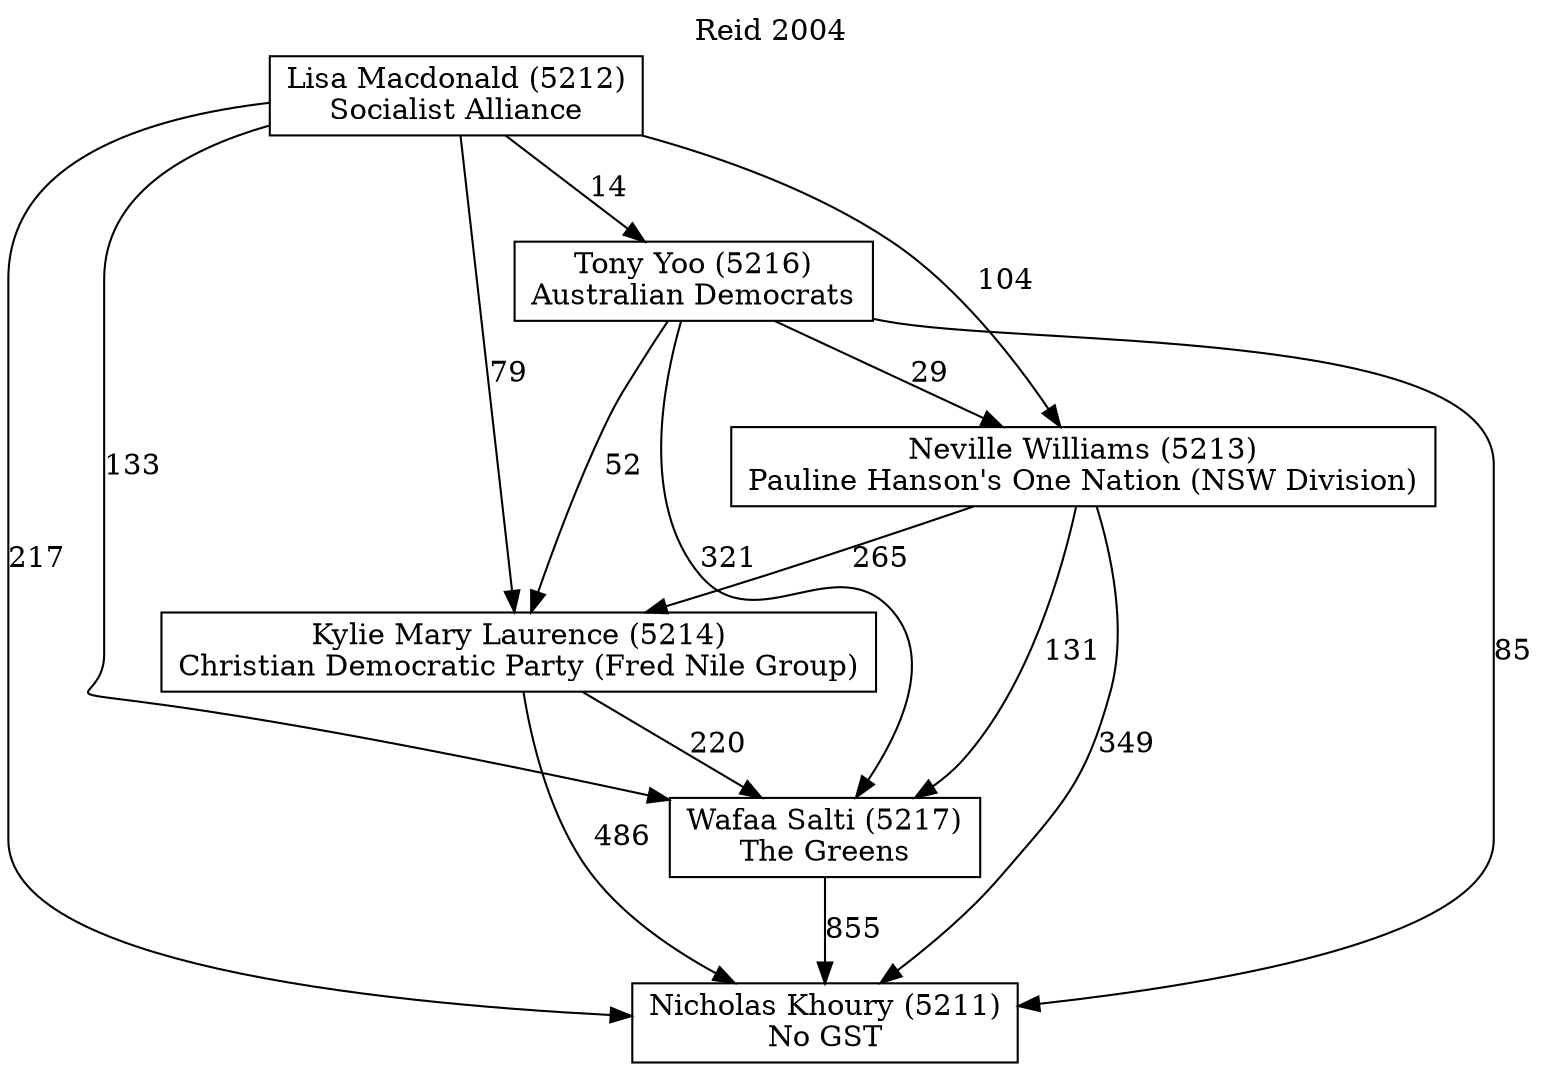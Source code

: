 // House preference flow
digraph "Nicholas Khoury (5211)_Reid_2004" {
	graph [label="Reid 2004" labelloc=t mclimit=2]
	node [shape=box]
	"Nicholas Khoury (5211)" [label="Nicholas Khoury (5211)
No GST"]
	"Wafaa Salti (5217)" [label="Wafaa Salti (5217)
The Greens"]
	"Kylie Mary Laurence (5214)" [label="Kylie Mary Laurence (5214)
Christian Democratic Party (Fred Nile Group)"]
	"Neville Williams (5213)" [label="Neville Williams (5213)
Pauline Hanson's One Nation (NSW Division)"]
	"Tony Yoo (5216)" [label="Tony Yoo (5216)
Australian Democrats"]
	"Lisa Macdonald (5212)" [label="Lisa Macdonald (5212)
Socialist Alliance"]
	"Wafaa Salti (5217)" -> "Nicholas Khoury (5211)" [label=855]
	"Kylie Mary Laurence (5214)" -> "Wafaa Salti (5217)" [label=220]
	"Neville Williams (5213)" -> "Kylie Mary Laurence (5214)" [label=265]
	"Tony Yoo (5216)" -> "Neville Williams (5213)" [label=29]
	"Lisa Macdonald (5212)" -> "Tony Yoo (5216)" [label=14]
	"Kylie Mary Laurence (5214)" -> "Nicholas Khoury (5211)" [label=486]
	"Neville Williams (5213)" -> "Nicholas Khoury (5211)" [label=349]
	"Tony Yoo (5216)" -> "Nicholas Khoury (5211)" [label=85]
	"Lisa Macdonald (5212)" -> "Nicholas Khoury (5211)" [label=217]
	"Lisa Macdonald (5212)" -> "Neville Williams (5213)" [label=104]
	"Tony Yoo (5216)" -> "Kylie Mary Laurence (5214)" [label=52]
	"Lisa Macdonald (5212)" -> "Kylie Mary Laurence (5214)" [label=79]
	"Neville Williams (5213)" -> "Wafaa Salti (5217)" [label=131]
	"Tony Yoo (5216)" -> "Wafaa Salti (5217)" [label=321]
	"Lisa Macdonald (5212)" -> "Wafaa Salti (5217)" [label=133]
}
